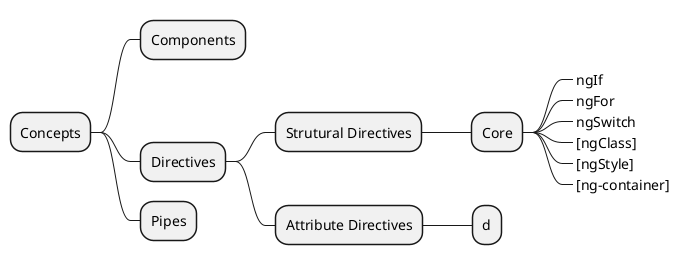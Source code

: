 @startmindmap "Angular Concepts"

+ Concepts
++ Components
++ Directives
+++ Strutural Directives
++++ Core
+++++_ ngIf
+++++_ ngFor
+++++_ ngSwitch
+++++_ [ngClass]
+++++_ [ngStyle]
+++++_ [ng-container]
+++ Attribute Directives
++++ d
++ Pipes

@endmindmap